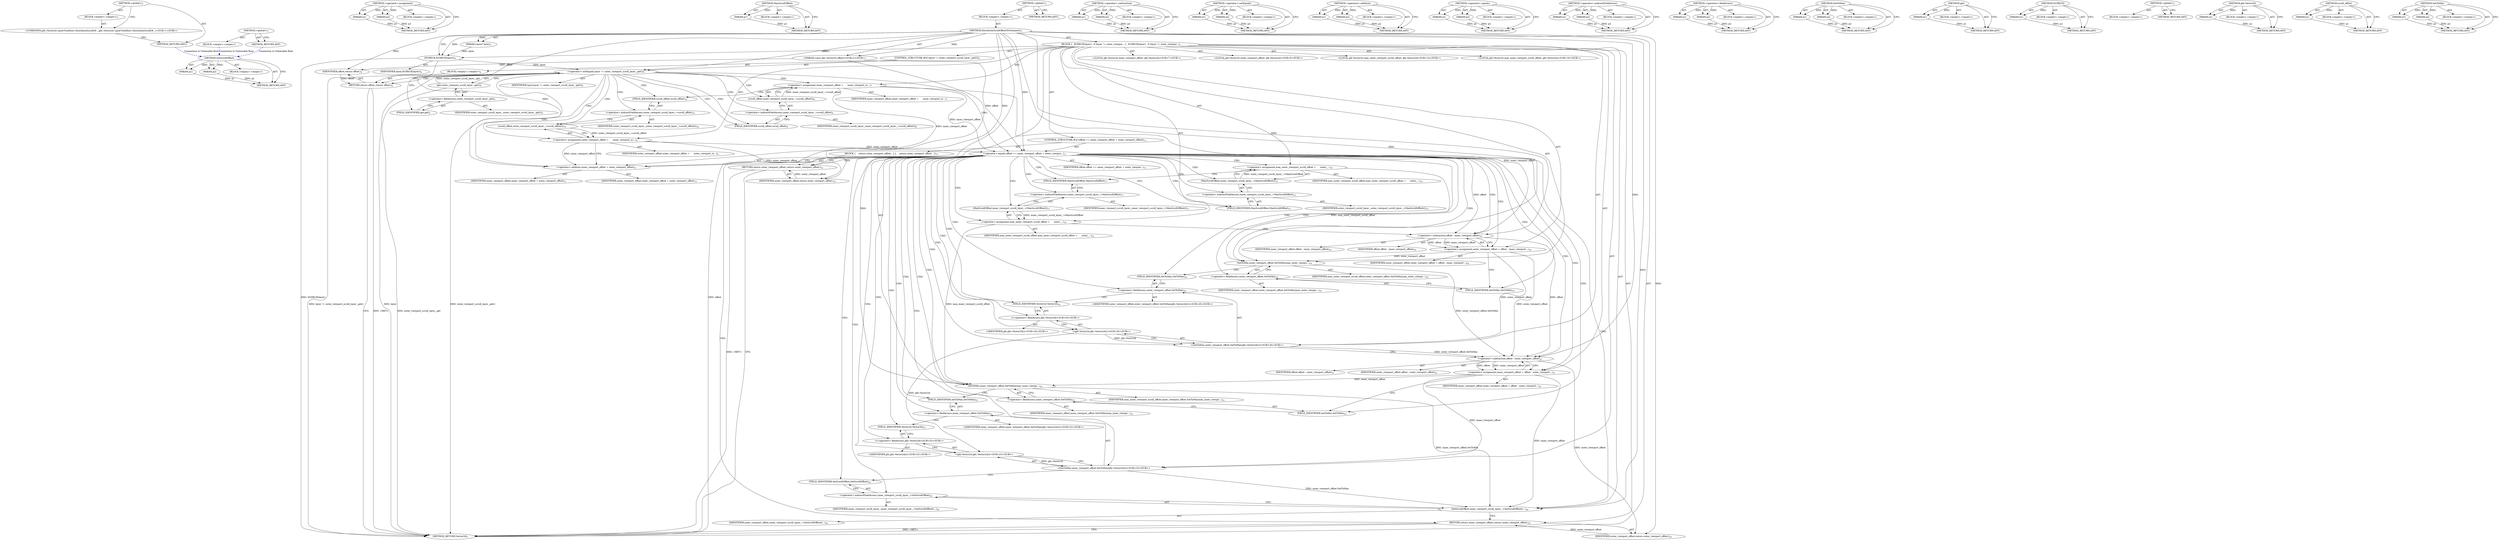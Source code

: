 digraph "&lt;global&gt;" {
vulnerable_190 [label=<(METHOD,SetScrollOffset)>];
vulnerable_191 [label=<(PARAM,p1)>];
vulnerable_192 [label=<(PARAM,p2)>];
vulnerable_193 [label=<(BLOCK,&lt;empty&gt;,&lt;empty&gt;)>];
vulnerable_194 [label=<(METHOD_RETURN,ANY)>];
vulnerable_143 [label=<(METHOD,&lt;operator&gt;.assignment)>];
vulnerable_144 [label=<(PARAM,p1)>];
vulnerable_145 [label=<(PARAM,p2)>];
vulnerable_146 [label=<(BLOCK,&lt;empty&gt;,&lt;empty&gt;)>];
vulnerable_147 [label=<(METHOD_RETURN,ANY)>];
vulnerable_167 [label=<(METHOD,MaxScrollOffset)>];
vulnerable_168 [label=<(PARAM,p1)>];
vulnerable_169 [label=<(BLOCK,&lt;empty&gt;,&lt;empty&gt;)>];
vulnerable_170 [label=<(METHOD_RETURN,ANY)>];
vulnerable_6 [label=<(METHOD,&lt;global&gt;)<SUB>1</SUB>>];
vulnerable_7 [label=<(BLOCK,&lt;empty&gt;,&lt;empty&gt;)<SUB>1</SUB>>];
vulnerable_8 [label=<(METHOD,DistributeScrollOffsetToViewports)<SUB>1</SUB>>];
vulnerable_9 [label="<(PARAM,const gfx::Vector2d offset)<SUB>2</SUB>>"];
vulnerable_10 [label=<(PARAM,Layer* layer)<SUB>3</SUB>>];
vulnerable_11 [label=<(BLOCK,{
  DCHECK(layer);
  if (layer != outer_viewpor...,{
  DCHECK(layer);
  if (layer != outer_viewpor...)<SUB>3</SUB>>];
vulnerable_12 [label=<(DCHECK,DCHECK(layer))<SUB>4</SUB>>];
vulnerable_13 [label=<(IDENTIFIER,layer,DCHECK(layer))<SUB>4</SUB>>];
vulnerable_14 [label=<(CONTROL_STRUCTURE,IF,if (layer != outer_viewport_scroll_layer_.get()))<SUB>5</SUB>>];
vulnerable_15 [label=<(&lt;operator&gt;.notEquals,layer != outer_viewport_scroll_layer_.get())<SUB>5</SUB>>];
vulnerable_16 [label=<(IDENTIFIER,layer,layer != outer_viewport_scroll_layer_.get())<SUB>5</SUB>>];
vulnerable_17 [label=<(get,outer_viewport_scroll_layer_.get())<SUB>5</SUB>>];
vulnerable_18 [label=<(&lt;operator&gt;.fieldAccess,outer_viewport_scroll_layer_.get)<SUB>5</SUB>>];
vulnerable_19 [label=<(IDENTIFIER,outer_viewport_scroll_layer_,outer_viewport_scroll_layer_.get())<SUB>5</SUB>>];
vulnerable_20 [label=<(FIELD_IDENTIFIER,get,get)<SUB>5</SUB>>];
vulnerable_21 [label=<(BLOCK,&lt;empty&gt;,&lt;empty&gt;)<SUB>6</SUB>>];
vulnerable_22 [label=<(RETURN,return offset;,return offset;)<SUB>6</SUB>>];
vulnerable_23 [label=<(IDENTIFIER,offset,return offset;)<SUB>6</SUB>>];
vulnerable_24 [label="<(LOCAL,gfx.Vector2d inner_viewport_offset: gfx.Vector2d)<SUB>7</SUB>>"];
vulnerable_25 [label=<(&lt;operator&gt;.assignment,inner_viewport_offset =
      inner_viewport_sc...)<SUB>7</SUB>>];
vulnerable_26 [label=<(IDENTIFIER,inner_viewport_offset,inner_viewport_offset =
      inner_viewport_sc...)<SUB>7</SUB>>];
vulnerable_27 [label=<(scroll_offset,inner_viewport_scroll_layer_-&gt;scroll_offset())<SUB>8</SUB>>];
vulnerable_28 [label=<(&lt;operator&gt;.indirectFieldAccess,inner_viewport_scroll_layer_-&gt;scroll_offset)<SUB>8</SUB>>];
vulnerable_29 [label=<(IDENTIFIER,inner_viewport_scroll_layer_,inner_viewport_scroll_layer_-&gt;scroll_offset())<SUB>8</SUB>>];
vulnerable_30 [label=<(FIELD_IDENTIFIER,scroll_offset,scroll_offset)<SUB>8</SUB>>];
vulnerable_31 [label="<(LOCAL,gfx.Vector2d outer_viewport_offset: gfx.Vector2d)<SUB>9</SUB>>"];
vulnerable_32 [label=<(&lt;operator&gt;.assignment,outer_viewport_offset =
      outer_viewport_sc...)<SUB>9</SUB>>];
vulnerable_33 [label=<(IDENTIFIER,outer_viewport_offset,outer_viewport_offset =
      outer_viewport_sc...)<SUB>9</SUB>>];
vulnerable_34 [label=<(scroll_offset,outer_viewport_scroll_layer_-&gt;scroll_offset())<SUB>10</SUB>>];
vulnerable_35 [label=<(&lt;operator&gt;.indirectFieldAccess,outer_viewport_scroll_layer_-&gt;scroll_offset)<SUB>10</SUB>>];
vulnerable_36 [label=<(IDENTIFIER,outer_viewport_scroll_layer_,outer_viewport_scroll_layer_-&gt;scroll_offset())<SUB>10</SUB>>];
vulnerable_37 [label=<(FIELD_IDENTIFIER,scroll_offset,scroll_offset)<SUB>10</SUB>>];
vulnerable_38 [label=<(CONTROL_STRUCTURE,IF,if (offset == inner_viewport_offset + outer_viewport_offset))<SUB>11</SUB>>];
vulnerable_39 [label=<(&lt;operator&gt;.equals,offset == inner_viewport_offset + outer_viewpor...)<SUB>11</SUB>>];
vulnerable_40 [label=<(IDENTIFIER,offset,offset == inner_viewport_offset + outer_viewpor...)<SUB>11</SUB>>];
vulnerable_41 [label=<(&lt;operator&gt;.addition,inner_viewport_offset + outer_viewport_offset)<SUB>11</SUB>>];
vulnerable_42 [label=<(IDENTIFIER,inner_viewport_offset,inner_viewport_offset + outer_viewport_offset)<SUB>11</SUB>>];
vulnerable_43 [label=<(IDENTIFIER,outer_viewport_offset,inner_viewport_offset + outer_viewport_offset)<SUB>11</SUB>>];
vulnerable_44 [label=<(BLOCK,{
    return outer_viewport_offset;
  },{
    return outer_viewport_offset;
  })<SUB>11</SUB>>];
vulnerable_45 [label=<(RETURN,return outer_viewport_offset;,return outer_viewport_offset;)<SUB>12</SUB>>];
vulnerable_46 [label=<(IDENTIFIER,outer_viewport_offset,return outer_viewport_offset;)<SUB>12</SUB>>];
vulnerable_47 [label="<(LOCAL,gfx.Vector2d max_outer_viewport_scroll_offset: gfx.Vector2d)<SUB>14</SUB>>"];
vulnerable_48 [label=<(&lt;operator&gt;.assignment,max_outer_viewport_scroll_offset =
      outer_...)<SUB>14</SUB>>];
vulnerable_49 [label=<(IDENTIFIER,max_outer_viewport_scroll_offset,max_outer_viewport_scroll_offset =
      outer_...)<SUB>14</SUB>>];
vulnerable_50 [label=<(MaxScrollOffset,outer_viewport_scroll_layer_-&gt;MaxScrollOffset())<SUB>15</SUB>>];
vulnerable_51 [label=<(&lt;operator&gt;.indirectFieldAccess,outer_viewport_scroll_layer_-&gt;MaxScrollOffset)<SUB>15</SUB>>];
vulnerable_52 [label=<(IDENTIFIER,outer_viewport_scroll_layer_,outer_viewport_scroll_layer_-&gt;MaxScrollOffset())<SUB>15</SUB>>];
vulnerable_53 [label=<(FIELD_IDENTIFIER,MaxScrollOffset,MaxScrollOffset)<SUB>15</SUB>>];
vulnerable_54 [label="<(LOCAL,gfx.Vector2d max_inner_viewport_scroll_offset: gfx.Vector2d)<SUB>16</SUB>>"];
vulnerable_55 [label=<(&lt;operator&gt;.assignment,max_inner_viewport_scroll_offset =
      inner_...)<SUB>16</SUB>>];
vulnerable_56 [label=<(IDENTIFIER,max_inner_viewport_scroll_offset,max_inner_viewport_scroll_offset =
      inner_...)<SUB>16</SUB>>];
vulnerable_57 [label=<(MaxScrollOffset,inner_viewport_scroll_layer_-&gt;MaxScrollOffset())<SUB>17</SUB>>];
vulnerable_58 [label=<(&lt;operator&gt;.indirectFieldAccess,inner_viewport_scroll_layer_-&gt;MaxScrollOffset)<SUB>17</SUB>>];
vulnerable_59 [label=<(IDENTIFIER,inner_viewport_scroll_layer_,inner_viewport_scroll_layer_-&gt;MaxScrollOffset())<SUB>17</SUB>>];
vulnerable_60 [label=<(FIELD_IDENTIFIER,MaxScrollOffset,MaxScrollOffset)<SUB>17</SUB>>];
vulnerable_61 [label=<(&lt;operator&gt;.assignment,outer_viewport_offset = offset - inner_viewport...)<SUB>18</SUB>>];
vulnerable_62 [label=<(IDENTIFIER,outer_viewport_offset,outer_viewport_offset = offset - inner_viewport...)<SUB>18</SUB>>];
vulnerable_63 [label=<(&lt;operator&gt;.subtraction,offset - inner_viewport_offset)<SUB>18</SUB>>];
vulnerable_64 [label=<(IDENTIFIER,offset,offset - inner_viewport_offset)<SUB>18</SUB>>];
vulnerable_65 [label=<(IDENTIFIER,inner_viewport_offset,offset - inner_viewport_offset)<SUB>18</SUB>>];
vulnerable_66 [label=<(SetToMin,outer_viewport_offset.SetToMin(max_outer_viewpo...)<SUB>19</SUB>>];
vulnerable_67 [label=<(&lt;operator&gt;.fieldAccess,outer_viewport_offset.SetToMin)<SUB>19</SUB>>];
vulnerable_68 [label=<(IDENTIFIER,outer_viewport_offset,outer_viewport_offset.SetToMin(max_outer_viewpo...)<SUB>19</SUB>>];
vulnerable_69 [label=<(FIELD_IDENTIFIER,SetToMin,SetToMin)<SUB>19</SUB>>];
vulnerable_70 [label=<(IDENTIFIER,max_outer_viewport_scroll_offset,outer_viewport_offset.SetToMin(max_outer_viewpo...)<SUB>19</SUB>>];
vulnerable_71 [label="<(SetToMax,outer_viewport_offset.SetToMax(gfx::Vector2d()))<SUB>20</SUB>>"];
vulnerable_72 [label=<(&lt;operator&gt;.fieldAccess,outer_viewport_offset.SetToMax)<SUB>20</SUB>>];
vulnerable_73 [label="<(IDENTIFIER,outer_viewport_offset,outer_viewport_offset.SetToMax(gfx::Vector2d()))<SUB>20</SUB>>"];
vulnerable_74 [label=<(FIELD_IDENTIFIER,SetToMax,SetToMax)<SUB>20</SUB>>];
vulnerable_75 [label="<(gfx.Vector2d,gfx::Vector2d())<SUB>20</SUB>>"];
vulnerable_76 [label="<(&lt;operator&gt;.fieldAccess,gfx::Vector2d)<SUB>20</SUB>>"];
vulnerable_77 [label="<(IDENTIFIER,gfx,gfx::Vector2d())<SUB>20</SUB>>"];
vulnerable_78 [label=<(FIELD_IDENTIFIER,Vector2d,Vector2d)<SUB>20</SUB>>];
vulnerable_79 [label=<(&lt;operator&gt;.assignment,inner_viewport_offset = offset - outer_viewport...)<SUB>21</SUB>>];
vulnerable_80 [label=<(IDENTIFIER,inner_viewport_offset,inner_viewport_offset = offset - outer_viewport...)<SUB>21</SUB>>];
vulnerable_81 [label=<(&lt;operator&gt;.subtraction,offset - outer_viewport_offset)<SUB>21</SUB>>];
vulnerable_82 [label=<(IDENTIFIER,offset,offset - outer_viewport_offset)<SUB>21</SUB>>];
vulnerable_83 [label=<(IDENTIFIER,outer_viewport_offset,offset - outer_viewport_offset)<SUB>21</SUB>>];
vulnerable_84 [label=<(SetToMin,inner_viewport_offset.SetToMin(max_inner_viewpo...)<SUB>22</SUB>>];
vulnerable_85 [label=<(&lt;operator&gt;.fieldAccess,inner_viewport_offset.SetToMin)<SUB>22</SUB>>];
vulnerable_86 [label=<(IDENTIFIER,inner_viewport_offset,inner_viewport_offset.SetToMin(max_inner_viewpo...)<SUB>22</SUB>>];
vulnerable_87 [label=<(FIELD_IDENTIFIER,SetToMin,SetToMin)<SUB>22</SUB>>];
vulnerable_88 [label=<(IDENTIFIER,max_inner_viewport_scroll_offset,inner_viewport_offset.SetToMin(max_inner_viewpo...)<SUB>22</SUB>>];
vulnerable_89 [label="<(SetToMax,inner_viewport_offset.SetToMax(gfx::Vector2d()))<SUB>23</SUB>>"];
vulnerable_90 [label=<(&lt;operator&gt;.fieldAccess,inner_viewport_offset.SetToMax)<SUB>23</SUB>>];
vulnerable_91 [label="<(IDENTIFIER,inner_viewport_offset,inner_viewport_offset.SetToMax(gfx::Vector2d()))<SUB>23</SUB>>"];
vulnerable_92 [label=<(FIELD_IDENTIFIER,SetToMax,SetToMax)<SUB>23</SUB>>];
vulnerable_93 [label="<(gfx.Vector2d,gfx::Vector2d())<SUB>23</SUB>>"];
vulnerable_94 [label="<(&lt;operator&gt;.fieldAccess,gfx::Vector2d)<SUB>23</SUB>>"];
vulnerable_95 [label="<(IDENTIFIER,gfx,gfx::Vector2d())<SUB>23</SUB>>"];
vulnerable_96 [label=<(FIELD_IDENTIFIER,Vector2d,Vector2d)<SUB>23</SUB>>];
vulnerable_97 [label=<(SetScrollOffset,inner_viewport_scroll_layer_-&gt;SetScrollOffset(i...)<SUB>24</SUB>>];
vulnerable_98 [label=<(&lt;operator&gt;.indirectFieldAccess,inner_viewport_scroll_layer_-&gt;SetScrollOffset)<SUB>24</SUB>>];
vulnerable_99 [label=<(IDENTIFIER,inner_viewport_scroll_layer_,inner_viewport_scroll_layer_-&gt;SetScrollOffset(i...)<SUB>24</SUB>>];
vulnerable_100 [label=<(FIELD_IDENTIFIER,SetScrollOffset,SetScrollOffset)<SUB>24</SUB>>];
vulnerable_101 [label=<(IDENTIFIER,inner_viewport_offset,inner_viewport_scroll_layer_-&gt;SetScrollOffset(i...)<SUB>24</SUB>>];
vulnerable_102 [label=<(RETURN,return outer_viewport_offset;,return outer_viewport_offset;)<SUB>25</SUB>>];
vulnerable_103 [label=<(IDENTIFIER,outer_viewport_offset,return outer_viewport_offset;)<SUB>25</SUB>>];
vulnerable_104 [label=<(METHOD_RETURN,Vector2d)<SUB>1</SUB>>];
vulnerable_106 [label=<(METHOD_RETURN,ANY)<SUB>1</SUB>>];
vulnerable_171 [label=<(METHOD,&lt;operator&gt;.subtraction)>];
vulnerable_172 [label=<(PARAM,p1)>];
vulnerable_173 [label=<(PARAM,p2)>];
vulnerable_174 [label=<(BLOCK,&lt;empty&gt;,&lt;empty&gt;)>];
vulnerable_175 [label=<(METHOD_RETURN,ANY)>];
vulnerable_129 [label=<(METHOD,&lt;operator&gt;.notEquals)>];
vulnerable_130 [label=<(PARAM,p1)>];
vulnerable_131 [label=<(PARAM,p2)>];
vulnerable_132 [label=<(BLOCK,&lt;empty&gt;,&lt;empty&gt;)>];
vulnerable_133 [label=<(METHOD_RETURN,ANY)>];
vulnerable_162 [label=<(METHOD,&lt;operator&gt;.addition)>];
vulnerable_163 [label=<(PARAM,p1)>];
vulnerable_164 [label=<(PARAM,p2)>];
vulnerable_165 [label=<(BLOCK,&lt;empty&gt;,&lt;empty&gt;)>];
vulnerable_166 [label=<(METHOD_RETURN,ANY)>];
vulnerable_157 [label=<(METHOD,&lt;operator&gt;.equals)>];
vulnerable_158 [label=<(PARAM,p1)>];
vulnerable_159 [label=<(PARAM,p2)>];
vulnerable_160 [label=<(BLOCK,&lt;empty&gt;,&lt;empty&gt;)>];
vulnerable_161 [label=<(METHOD_RETURN,ANY)>];
vulnerable_152 [label=<(METHOD,&lt;operator&gt;.indirectFieldAccess)>];
vulnerable_153 [label=<(PARAM,p1)>];
vulnerable_154 [label=<(PARAM,p2)>];
vulnerable_155 [label=<(BLOCK,&lt;empty&gt;,&lt;empty&gt;)>];
vulnerable_156 [label=<(METHOD_RETURN,ANY)>];
vulnerable_138 [label=<(METHOD,&lt;operator&gt;.fieldAccess)>];
vulnerable_139 [label=<(PARAM,p1)>];
vulnerable_140 [label=<(PARAM,p2)>];
vulnerable_141 [label=<(BLOCK,&lt;empty&gt;,&lt;empty&gt;)>];
vulnerable_142 [label=<(METHOD_RETURN,ANY)>];
vulnerable_181 [label=<(METHOD,SetToMax)>];
vulnerable_182 [label=<(PARAM,p1)>];
vulnerable_183 [label=<(PARAM,p2)>];
vulnerable_184 [label=<(BLOCK,&lt;empty&gt;,&lt;empty&gt;)>];
vulnerable_185 [label=<(METHOD_RETURN,ANY)>];
vulnerable_134 [label=<(METHOD,get)>];
vulnerable_135 [label=<(PARAM,p1)>];
vulnerable_136 [label=<(BLOCK,&lt;empty&gt;,&lt;empty&gt;)>];
vulnerable_137 [label=<(METHOD_RETURN,ANY)>];
vulnerable_125 [label=<(METHOD,DCHECK)>];
vulnerable_126 [label=<(PARAM,p1)>];
vulnerable_127 [label=<(BLOCK,&lt;empty&gt;,&lt;empty&gt;)>];
vulnerable_128 [label=<(METHOD_RETURN,ANY)>];
vulnerable_119 [label=<(METHOD,&lt;global&gt;)<SUB>1</SUB>>];
vulnerable_120 [label=<(BLOCK,&lt;empty&gt;,&lt;empty&gt;)>];
vulnerable_121 [label=<(METHOD_RETURN,ANY)>];
vulnerable_186 [label=<(METHOD,gfx.Vector2d)>];
vulnerable_187 [label=<(PARAM,p1)>];
vulnerable_188 [label=<(BLOCK,&lt;empty&gt;,&lt;empty&gt;)>];
vulnerable_189 [label=<(METHOD_RETURN,ANY)>];
vulnerable_148 [label=<(METHOD,scroll_offset)>];
vulnerable_149 [label=<(PARAM,p1)>];
vulnerable_150 [label=<(BLOCK,&lt;empty&gt;,&lt;empty&gt;)>];
vulnerable_151 [label=<(METHOD_RETURN,ANY)>];
vulnerable_176 [label=<(METHOD,SetToMin)>];
vulnerable_177 [label=<(PARAM,p1)>];
vulnerable_178 [label=<(PARAM,p2)>];
vulnerable_179 [label=<(BLOCK,&lt;empty&gt;,&lt;empty&gt;)>];
vulnerable_180 [label=<(METHOD_RETURN,ANY)>];
fixed_6 [label=<(METHOD,&lt;global&gt;)<SUB>1</SUB>>];
fixed_7 [label=<(BLOCK,&lt;empty&gt;,&lt;empty&gt;)<SUB>1</SUB>>];
fixed_8 [label="<(UNKNOWN,gfx::Vector2d LayerTreeHost::DistributeScrollOf...,gfx::Vector2d LayerTreeHost::DistributeScrollOf...)<SUB>1</SUB>>"];
fixed_9 [label=<(METHOD_RETURN,ANY)<SUB>1</SUB>>];
fixed_14 [label=<(METHOD,&lt;global&gt;)<SUB>1</SUB>>];
fixed_15 [label=<(BLOCK,&lt;empty&gt;,&lt;empty&gt;)>];
fixed_16 [label=<(METHOD_RETURN,ANY)>];
vulnerable_190 -> vulnerable_191  [key=0, label="AST: "];
vulnerable_190 -> vulnerable_191  [key=1, label="DDG: "];
vulnerable_190 -> vulnerable_193  [key=0, label="AST: "];
vulnerable_190 -> vulnerable_192  [key=0, label="AST: "];
vulnerable_190 -> vulnerable_192  [key=1, label="DDG: "];
vulnerable_190 -> vulnerable_194  [key=0, label="AST: "];
vulnerable_190 -> vulnerable_194  [key=1, label="CFG: "];
vulnerable_191 -> vulnerable_194  [key=0, label="DDG: p1"];
vulnerable_192 -> vulnerable_194  [key=0, label="DDG: p2"];
vulnerable_143 -> vulnerable_144  [key=0, label="AST: "];
vulnerable_143 -> vulnerable_144  [key=1, label="DDG: "];
vulnerable_143 -> vulnerable_146  [key=0, label="AST: "];
vulnerable_143 -> vulnerable_145  [key=0, label="AST: "];
vulnerable_143 -> vulnerable_145  [key=1, label="DDG: "];
vulnerable_143 -> vulnerable_147  [key=0, label="AST: "];
vulnerable_143 -> vulnerable_147  [key=1, label="CFG: "];
vulnerable_144 -> vulnerable_147  [key=0, label="DDG: p1"];
vulnerable_145 -> vulnerable_147  [key=0, label="DDG: p2"];
vulnerable_167 -> vulnerable_168  [key=0, label="AST: "];
vulnerable_167 -> vulnerable_168  [key=1, label="DDG: "];
vulnerable_167 -> vulnerable_169  [key=0, label="AST: "];
vulnerable_167 -> vulnerable_170  [key=0, label="AST: "];
vulnerable_167 -> vulnerable_170  [key=1, label="CFG: "];
vulnerable_168 -> vulnerable_170  [key=0, label="DDG: p1"];
vulnerable_6 -> vulnerable_7  [key=0, label="AST: "];
vulnerable_6 -> vulnerable_106  [key=0, label="AST: "];
vulnerable_6 -> vulnerable_106  [key=1, label="CFG: "];
vulnerable_7 -> vulnerable_8  [key=0, label="AST: "];
vulnerable_8 -> vulnerable_9  [key=0, label="AST: "];
vulnerable_8 -> vulnerable_9  [key=1, label="DDG: "];
vulnerable_8 -> vulnerable_10  [key=0, label="AST: "];
vulnerable_8 -> vulnerable_10  [key=1, label="DDG: "];
vulnerable_8 -> vulnerable_11  [key=0, label="AST: "];
vulnerable_8 -> vulnerable_104  [key=0, label="AST: "];
vulnerable_8 -> vulnerable_12  [key=0, label="CFG: "];
vulnerable_8 -> vulnerable_12  [key=1, label="DDG: "];
vulnerable_8 -> vulnerable_66  [key=0, label="DDG: "];
vulnerable_8 -> vulnerable_84  [key=0, label="DDG: "];
vulnerable_8 -> vulnerable_97  [key=0, label="DDG: "];
vulnerable_8 -> vulnerable_103  [key=0, label="DDG: "];
vulnerable_8 -> vulnerable_15  [key=0, label="DDG: "];
vulnerable_8 -> vulnerable_39  [key=0, label="DDG: "];
vulnerable_8 -> vulnerable_63  [key=0, label="DDG: "];
vulnerable_8 -> vulnerable_81  [key=0, label="DDG: "];
vulnerable_8 -> vulnerable_23  [key=0, label="DDG: "];
vulnerable_8 -> vulnerable_41  [key=0, label="DDG: "];
vulnerable_8 -> vulnerable_46  [key=0, label="DDG: "];
vulnerable_9 -> vulnerable_104  [key=0, label="DDG: offset"];
vulnerable_9 -> vulnerable_39  [key=0, label="DDG: offset"];
vulnerable_9 -> vulnerable_23  [key=0, label="DDG: offset"];
vulnerable_10 -> vulnerable_12  [key=0, label="DDG: layer"];
vulnerable_11 -> vulnerable_12  [key=0, label="AST: "];
vulnerable_11 -> vulnerable_14  [key=0, label="AST: "];
vulnerable_11 -> vulnerable_24  [key=0, label="AST: "];
vulnerable_11 -> vulnerable_25  [key=0, label="AST: "];
vulnerable_11 -> vulnerable_31  [key=0, label="AST: "];
vulnerable_11 -> vulnerable_32  [key=0, label="AST: "];
vulnerable_11 -> vulnerable_38  [key=0, label="AST: "];
vulnerable_11 -> vulnerable_47  [key=0, label="AST: "];
vulnerable_11 -> vulnerable_48  [key=0, label="AST: "];
vulnerable_11 -> vulnerable_54  [key=0, label="AST: "];
vulnerable_11 -> vulnerable_55  [key=0, label="AST: "];
vulnerable_11 -> vulnerable_61  [key=0, label="AST: "];
vulnerable_11 -> vulnerable_66  [key=0, label="AST: "];
vulnerable_11 -> vulnerable_71  [key=0, label="AST: "];
vulnerable_11 -> vulnerable_79  [key=0, label="AST: "];
vulnerable_11 -> vulnerable_84  [key=0, label="AST: "];
vulnerable_11 -> vulnerable_89  [key=0, label="AST: "];
vulnerable_11 -> vulnerable_97  [key=0, label="AST: "];
vulnerable_11 -> vulnerable_102  [key=0, label="AST: "];
vulnerable_12 -> vulnerable_13  [key=0, label="AST: "];
vulnerable_12 -> vulnerable_20  [key=0, label="CFG: "];
vulnerable_12 -> vulnerable_104  [key=0, label="DDG: DCHECK(layer)"];
vulnerable_12 -> vulnerable_15  [key=0, label="DDG: layer"];
vulnerable_14 -> vulnerable_15  [key=0, label="AST: "];
vulnerable_14 -> vulnerable_21  [key=0, label="AST: "];
vulnerable_15 -> vulnerable_16  [key=0, label="AST: "];
vulnerable_15 -> vulnerable_17  [key=0, label="AST: "];
vulnerable_15 -> vulnerable_22  [key=0, label="CFG: "];
vulnerable_15 -> vulnerable_22  [key=1, label="CDG: "];
vulnerable_15 -> vulnerable_30  [key=0, label="CFG: "];
vulnerable_15 -> vulnerable_30  [key=1, label="CDG: "];
vulnerable_15 -> vulnerable_104  [key=0, label="DDG: layer"];
vulnerable_15 -> vulnerable_104  [key=1, label="DDG: outer_viewport_scroll_layer_.get()"];
vulnerable_15 -> vulnerable_104  [key=2, label="DDG: layer != outer_viewport_scroll_layer_.get()"];
vulnerable_15 -> vulnerable_34  [key=0, label="CDG: "];
vulnerable_15 -> vulnerable_32  [key=0, label="CDG: "];
vulnerable_15 -> vulnerable_28  [key=0, label="CDG: "];
vulnerable_15 -> vulnerable_37  [key=0, label="CDG: "];
vulnerable_15 -> vulnerable_25  [key=0, label="CDG: "];
vulnerable_15 -> vulnerable_27  [key=0, label="CDG: "];
vulnerable_15 -> vulnerable_35  [key=0, label="CDG: "];
vulnerable_15 -> vulnerable_41  [key=0, label="CDG: "];
vulnerable_15 -> vulnerable_39  [key=0, label="CDG: "];
vulnerable_17 -> vulnerable_18  [key=0, label="AST: "];
vulnerable_17 -> vulnerable_15  [key=0, label="CFG: "];
vulnerable_17 -> vulnerable_15  [key=1, label="DDG: outer_viewport_scroll_layer_.get"];
vulnerable_17 -> vulnerable_104  [key=0, label="DDG: outer_viewport_scroll_layer_.get"];
vulnerable_18 -> vulnerable_19  [key=0, label="AST: "];
vulnerable_18 -> vulnerable_20  [key=0, label="AST: "];
vulnerable_18 -> vulnerable_17  [key=0, label="CFG: "];
vulnerable_20 -> vulnerable_18  [key=0, label="CFG: "];
vulnerable_21 -> vulnerable_22  [key=0, label="AST: "];
vulnerable_22 -> vulnerable_23  [key=0, label="AST: "];
vulnerable_22 -> vulnerable_104  [key=0, label="CFG: "];
vulnerable_22 -> vulnerable_104  [key=1, label="DDG: &lt;RET&gt;"];
vulnerable_23 -> vulnerable_22  [key=0, label="DDG: offset"];
vulnerable_25 -> vulnerable_26  [key=0, label="AST: "];
vulnerable_25 -> vulnerable_27  [key=0, label="AST: "];
vulnerable_25 -> vulnerable_37  [key=0, label="CFG: "];
vulnerable_25 -> vulnerable_39  [key=0, label="DDG: inner_viewport_offset"];
vulnerable_25 -> vulnerable_63  [key=0, label="DDG: inner_viewport_offset"];
vulnerable_25 -> vulnerable_41  [key=0, label="DDG: inner_viewport_offset"];
vulnerable_27 -> vulnerable_28  [key=0, label="AST: "];
vulnerable_27 -> vulnerable_25  [key=0, label="CFG: "];
vulnerable_27 -> vulnerable_25  [key=1, label="DDG: inner_viewport_scroll_layer_-&gt;scroll_offset"];
vulnerable_28 -> vulnerable_29  [key=0, label="AST: "];
vulnerable_28 -> vulnerable_30  [key=0, label="AST: "];
vulnerable_28 -> vulnerable_27  [key=0, label="CFG: "];
vulnerable_30 -> vulnerable_28  [key=0, label="CFG: "];
vulnerable_32 -> vulnerable_33  [key=0, label="AST: "];
vulnerable_32 -> vulnerable_34  [key=0, label="AST: "];
vulnerable_32 -> vulnerable_41  [key=0, label="CFG: "];
vulnerable_32 -> vulnerable_41  [key=1, label="DDG: outer_viewport_offset"];
vulnerable_32 -> vulnerable_39  [key=0, label="DDG: outer_viewport_offset"];
vulnerable_32 -> vulnerable_46  [key=0, label="DDG: outer_viewport_offset"];
vulnerable_34 -> vulnerable_35  [key=0, label="AST: "];
vulnerable_34 -> vulnerable_32  [key=0, label="CFG: "];
vulnerable_34 -> vulnerable_32  [key=1, label="DDG: outer_viewport_scroll_layer_-&gt;scroll_offset"];
vulnerable_35 -> vulnerable_36  [key=0, label="AST: "];
vulnerable_35 -> vulnerable_37  [key=0, label="AST: "];
vulnerable_35 -> vulnerable_34  [key=0, label="CFG: "];
vulnerable_37 -> vulnerable_35  [key=0, label="CFG: "];
vulnerable_38 -> vulnerable_39  [key=0, label="AST: "];
vulnerable_38 -> vulnerable_44  [key=0, label="AST: "];
vulnerable_39 -> vulnerable_40  [key=0, label="AST: "];
vulnerable_39 -> vulnerable_41  [key=0, label="AST: "];
vulnerable_39 -> vulnerable_45  [key=0, label="CFG: "];
vulnerable_39 -> vulnerable_45  [key=1, label="CDG: "];
vulnerable_39 -> vulnerable_53  [key=0, label="CFG: "];
vulnerable_39 -> vulnerable_53  [key=1, label="CDG: "];
vulnerable_39 -> vulnerable_63  [key=0, label="DDG: offset"];
vulnerable_39 -> vulnerable_63  [key=1, label="CDG: "];
vulnerable_39 -> vulnerable_94  [key=0, label="CDG: "];
vulnerable_39 -> vulnerable_48  [key=0, label="CDG: "];
vulnerable_39 -> vulnerable_60  [key=0, label="CDG: "];
vulnerable_39 -> vulnerable_96  [key=0, label="CDG: "];
vulnerable_39 -> vulnerable_51  [key=0, label="CDG: "];
vulnerable_39 -> vulnerable_57  [key=0, label="CDG: "];
vulnerable_39 -> vulnerable_89  [key=0, label="CDG: "];
vulnerable_39 -> vulnerable_66  [key=0, label="CDG: "];
vulnerable_39 -> vulnerable_98  [key=0, label="CDG: "];
vulnerable_39 -> vulnerable_75  [key=0, label="CDG: "];
vulnerable_39 -> vulnerable_81  [key=0, label="CDG: "];
vulnerable_39 -> vulnerable_84  [key=0, label="CDG: "];
vulnerable_39 -> vulnerable_102  [key=0, label="CDG: "];
vulnerable_39 -> vulnerable_85  [key=0, label="CDG: "];
vulnerable_39 -> vulnerable_72  [key=0, label="CDG: "];
vulnerable_39 -> vulnerable_69  [key=0, label="CDG: "];
vulnerable_39 -> vulnerable_67  [key=0, label="CDG: "];
vulnerable_39 -> vulnerable_74  [key=0, label="CDG: "];
vulnerable_39 -> vulnerable_92  [key=0, label="CDG: "];
vulnerable_39 -> vulnerable_76  [key=0, label="CDG: "];
vulnerable_39 -> vulnerable_50  [key=0, label="CDG: "];
vulnerable_39 -> vulnerable_87  [key=0, label="CDG: "];
vulnerable_39 -> vulnerable_97  [key=0, label="CDG: "];
vulnerable_39 -> vulnerable_93  [key=0, label="CDG: "];
vulnerable_39 -> vulnerable_90  [key=0, label="CDG: "];
vulnerable_39 -> vulnerable_79  [key=0, label="CDG: "];
vulnerable_39 -> vulnerable_58  [key=0, label="CDG: "];
vulnerable_39 -> vulnerable_61  [key=0, label="CDG: "];
vulnerable_39 -> vulnerable_71  [key=0, label="CDG: "];
vulnerable_39 -> vulnerable_100  [key=0, label="CDG: "];
vulnerable_39 -> vulnerable_55  [key=0, label="CDG: "];
vulnerable_39 -> vulnerable_78  [key=0, label="CDG: "];
vulnerable_41 -> vulnerable_42  [key=0, label="AST: "];
vulnerable_41 -> vulnerable_43  [key=0, label="AST: "];
vulnerable_41 -> vulnerable_39  [key=0, label="CFG: "];
vulnerable_44 -> vulnerable_45  [key=0, label="AST: "];
vulnerable_45 -> vulnerable_46  [key=0, label="AST: "];
vulnerable_45 -> vulnerable_104  [key=0, label="CFG: "];
vulnerable_45 -> vulnerable_104  [key=1, label="DDG: &lt;RET&gt;"];
vulnerable_46 -> vulnerable_45  [key=0, label="DDG: outer_viewport_offset"];
vulnerable_48 -> vulnerable_49  [key=0, label="AST: "];
vulnerable_48 -> vulnerable_50  [key=0, label="AST: "];
vulnerable_48 -> vulnerable_60  [key=0, label="CFG: "];
vulnerable_48 -> vulnerable_66  [key=0, label="DDG: max_outer_viewport_scroll_offset"];
vulnerable_50 -> vulnerable_51  [key=0, label="AST: "];
vulnerable_50 -> vulnerable_48  [key=0, label="CFG: "];
vulnerable_50 -> vulnerable_48  [key=1, label="DDG: outer_viewport_scroll_layer_-&gt;MaxScrollOffset"];
vulnerable_51 -> vulnerable_52  [key=0, label="AST: "];
vulnerable_51 -> vulnerable_53  [key=0, label="AST: "];
vulnerable_51 -> vulnerable_50  [key=0, label="CFG: "];
vulnerable_53 -> vulnerable_51  [key=0, label="CFG: "];
vulnerable_55 -> vulnerable_56  [key=0, label="AST: "];
vulnerable_55 -> vulnerable_57  [key=0, label="AST: "];
vulnerable_55 -> vulnerable_63  [key=0, label="CFG: "];
vulnerable_55 -> vulnerable_84  [key=0, label="DDG: max_inner_viewport_scroll_offset"];
vulnerable_57 -> vulnerable_58  [key=0, label="AST: "];
vulnerable_57 -> vulnerable_55  [key=0, label="CFG: "];
vulnerable_57 -> vulnerable_55  [key=1, label="DDG: inner_viewport_scroll_layer_-&gt;MaxScrollOffset"];
vulnerable_58 -> vulnerable_59  [key=0, label="AST: "];
vulnerable_58 -> vulnerable_60  [key=0, label="AST: "];
vulnerable_58 -> vulnerable_57  [key=0, label="CFG: "];
vulnerable_60 -> vulnerable_58  [key=0, label="CFG: "];
vulnerable_61 -> vulnerable_62  [key=0, label="AST: "];
vulnerable_61 -> vulnerable_63  [key=0, label="AST: "];
vulnerable_61 -> vulnerable_69  [key=0, label="CFG: "];
vulnerable_61 -> vulnerable_66  [key=0, label="DDG: outer_viewport_offset"];
vulnerable_61 -> vulnerable_71  [key=0, label="DDG: outer_viewport_offset"];
vulnerable_61 -> vulnerable_81  [key=0, label="DDG: outer_viewport_offset"];
vulnerable_63 -> vulnerable_64  [key=0, label="AST: "];
vulnerable_63 -> vulnerable_65  [key=0, label="AST: "];
vulnerable_63 -> vulnerable_61  [key=0, label="CFG: "];
vulnerable_63 -> vulnerable_61  [key=1, label="DDG: offset"];
vulnerable_63 -> vulnerable_61  [key=2, label="DDG: inner_viewport_offset"];
vulnerable_63 -> vulnerable_81  [key=0, label="DDG: offset"];
vulnerable_66 -> vulnerable_67  [key=0, label="AST: "];
vulnerable_66 -> vulnerable_70  [key=0, label="AST: "];
vulnerable_66 -> vulnerable_74  [key=0, label="CFG: "];
vulnerable_66 -> vulnerable_81  [key=0, label="DDG: outer_viewport_offset.SetToMin"];
vulnerable_67 -> vulnerable_68  [key=0, label="AST: "];
vulnerable_67 -> vulnerable_69  [key=0, label="AST: "];
vulnerable_67 -> vulnerable_66  [key=0, label="CFG: "];
vulnerable_69 -> vulnerable_67  [key=0, label="CFG: "];
vulnerable_71 -> vulnerable_72  [key=0, label="AST: "];
vulnerable_71 -> vulnerable_75  [key=0, label="AST: "];
vulnerable_71 -> vulnerable_81  [key=0, label="CFG: "];
vulnerable_71 -> vulnerable_81  [key=1, label="DDG: outer_viewport_offset.SetToMax"];
vulnerable_72 -> vulnerable_73  [key=0, label="AST: "];
vulnerable_72 -> vulnerable_74  [key=0, label="AST: "];
vulnerable_72 -> vulnerable_78  [key=0, label="CFG: "];
vulnerable_74 -> vulnerable_72  [key=0, label="CFG: "];
vulnerable_75 -> vulnerable_76  [key=0, label="AST: "];
vulnerable_75 -> vulnerable_71  [key=0, label="CFG: "];
vulnerable_75 -> vulnerable_71  [key=1, label="DDG: gfx::Vector2d"];
vulnerable_75 -> vulnerable_93  [key=0, label="DDG: gfx::Vector2d"];
vulnerable_76 -> vulnerable_77  [key=0, label="AST: "];
vulnerable_76 -> vulnerable_78  [key=0, label="AST: "];
vulnerable_76 -> vulnerable_75  [key=0, label="CFG: "];
vulnerable_78 -> vulnerable_76  [key=0, label="CFG: "];
vulnerable_79 -> vulnerable_80  [key=0, label="AST: "];
vulnerable_79 -> vulnerable_81  [key=0, label="AST: "];
vulnerable_79 -> vulnerable_87  [key=0, label="CFG: "];
vulnerable_79 -> vulnerable_84  [key=0, label="DDG: inner_viewport_offset"];
vulnerable_79 -> vulnerable_89  [key=0, label="DDG: inner_viewport_offset"];
vulnerable_79 -> vulnerable_97  [key=0, label="DDG: inner_viewport_offset"];
vulnerable_81 -> vulnerable_82  [key=0, label="AST: "];
vulnerable_81 -> vulnerable_83  [key=0, label="AST: "];
vulnerable_81 -> vulnerable_79  [key=0, label="CFG: "];
vulnerable_81 -> vulnerable_79  [key=1, label="DDG: offset"];
vulnerable_81 -> vulnerable_79  [key=2, label="DDG: outer_viewport_offset"];
vulnerable_81 -> vulnerable_103  [key=0, label="DDG: outer_viewport_offset"];
vulnerable_84 -> vulnerable_85  [key=0, label="AST: "];
vulnerable_84 -> vulnerable_88  [key=0, label="AST: "];
vulnerable_84 -> vulnerable_92  [key=0, label="CFG: "];
vulnerable_84 -> vulnerable_97  [key=0, label="DDG: inner_viewport_offset.SetToMin"];
vulnerable_85 -> vulnerable_86  [key=0, label="AST: "];
vulnerable_85 -> vulnerable_87  [key=0, label="AST: "];
vulnerable_85 -> vulnerable_84  [key=0, label="CFG: "];
vulnerable_87 -> vulnerable_85  [key=0, label="CFG: "];
vulnerable_89 -> vulnerable_90  [key=0, label="AST: "];
vulnerable_89 -> vulnerable_93  [key=0, label="AST: "];
vulnerable_89 -> vulnerable_100  [key=0, label="CFG: "];
vulnerable_89 -> vulnerable_97  [key=0, label="DDG: inner_viewport_offset.SetToMax"];
vulnerable_90 -> vulnerable_91  [key=0, label="AST: "];
vulnerable_90 -> vulnerable_92  [key=0, label="AST: "];
vulnerable_90 -> vulnerable_96  [key=0, label="CFG: "];
vulnerable_92 -> vulnerable_90  [key=0, label="CFG: "];
vulnerable_93 -> vulnerable_94  [key=0, label="AST: "];
vulnerable_93 -> vulnerable_89  [key=0, label="CFG: "];
vulnerable_93 -> vulnerable_89  [key=1, label="DDG: gfx::Vector2d"];
vulnerable_94 -> vulnerable_95  [key=0, label="AST: "];
vulnerable_94 -> vulnerable_96  [key=0, label="AST: "];
vulnerable_94 -> vulnerable_93  [key=0, label="CFG: "];
vulnerable_96 -> vulnerable_94  [key=0, label="CFG: "];
vulnerable_97 -> vulnerable_98  [key=0, label="AST: "];
vulnerable_97 -> vulnerable_101  [key=0, label="AST: "];
vulnerable_97 -> vulnerable_102  [key=0, label="CFG: "];
vulnerable_98 -> vulnerable_99  [key=0, label="AST: "];
vulnerable_98 -> vulnerable_100  [key=0, label="AST: "];
vulnerable_98 -> vulnerable_97  [key=0, label="CFG: "];
vulnerable_100 -> vulnerable_98  [key=0, label="CFG: "];
vulnerable_102 -> vulnerable_103  [key=0, label="AST: "];
vulnerable_102 -> vulnerable_104  [key=0, label="CFG: "];
vulnerable_102 -> vulnerable_104  [key=1, label="DDG: &lt;RET&gt;"];
vulnerable_103 -> vulnerable_102  [key=0, label="DDG: outer_viewport_offset"];
vulnerable_171 -> vulnerable_172  [key=0, label="AST: "];
vulnerable_171 -> vulnerable_172  [key=1, label="DDG: "];
vulnerable_171 -> vulnerable_174  [key=0, label="AST: "];
vulnerable_171 -> vulnerable_173  [key=0, label="AST: "];
vulnerable_171 -> vulnerable_173  [key=1, label="DDG: "];
vulnerable_171 -> vulnerable_175  [key=0, label="AST: "];
vulnerable_171 -> vulnerable_175  [key=1, label="CFG: "];
vulnerable_172 -> vulnerable_175  [key=0, label="DDG: p1"];
vulnerable_173 -> vulnerable_175  [key=0, label="DDG: p2"];
vulnerable_129 -> vulnerable_130  [key=0, label="AST: "];
vulnerable_129 -> vulnerable_130  [key=1, label="DDG: "];
vulnerable_129 -> vulnerable_132  [key=0, label="AST: "];
vulnerable_129 -> vulnerable_131  [key=0, label="AST: "];
vulnerable_129 -> vulnerable_131  [key=1, label="DDG: "];
vulnerable_129 -> vulnerable_133  [key=0, label="AST: "];
vulnerable_129 -> vulnerable_133  [key=1, label="CFG: "];
vulnerable_130 -> vulnerable_133  [key=0, label="DDG: p1"];
vulnerable_131 -> vulnerable_133  [key=0, label="DDG: p2"];
vulnerable_162 -> vulnerable_163  [key=0, label="AST: "];
vulnerable_162 -> vulnerable_163  [key=1, label="DDG: "];
vulnerable_162 -> vulnerable_165  [key=0, label="AST: "];
vulnerable_162 -> vulnerable_164  [key=0, label="AST: "];
vulnerable_162 -> vulnerable_164  [key=1, label="DDG: "];
vulnerable_162 -> vulnerable_166  [key=0, label="AST: "];
vulnerable_162 -> vulnerable_166  [key=1, label="CFG: "];
vulnerable_163 -> vulnerable_166  [key=0, label="DDG: p1"];
vulnerable_164 -> vulnerable_166  [key=0, label="DDG: p2"];
vulnerable_157 -> vulnerable_158  [key=0, label="AST: "];
vulnerable_157 -> vulnerable_158  [key=1, label="DDG: "];
vulnerable_157 -> vulnerable_160  [key=0, label="AST: "];
vulnerable_157 -> vulnerable_159  [key=0, label="AST: "];
vulnerable_157 -> vulnerable_159  [key=1, label="DDG: "];
vulnerable_157 -> vulnerable_161  [key=0, label="AST: "];
vulnerable_157 -> vulnerable_161  [key=1, label="CFG: "];
vulnerable_158 -> vulnerable_161  [key=0, label="DDG: p1"];
vulnerable_159 -> vulnerable_161  [key=0, label="DDG: p2"];
vulnerable_152 -> vulnerable_153  [key=0, label="AST: "];
vulnerable_152 -> vulnerable_153  [key=1, label="DDG: "];
vulnerable_152 -> vulnerable_155  [key=0, label="AST: "];
vulnerable_152 -> vulnerable_154  [key=0, label="AST: "];
vulnerable_152 -> vulnerable_154  [key=1, label="DDG: "];
vulnerable_152 -> vulnerable_156  [key=0, label="AST: "];
vulnerable_152 -> vulnerable_156  [key=1, label="CFG: "];
vulnerable_153 -> vulnerable_156  [key=0, label="DDG: p1"];
vulnerable_154 -> vulnerable_156  [key=0, label="DDG: p2"];
vulnerable_138 -> vulnerable_139  [key=0, label="AST: "];
vulnerable_138 -> vulnerable_139  [key=1, label="DDG: "];
vulnerable_138 -> vulnerable_141  [key=0, label="AST: "];
vulnerable_138 -> vulnerable_140  [key=0, label="AST: "];
vulnerable_138 -> vulnerable_140  [key=1, label="DDG: "];
vulnerable_138 -> vulnerable_142  [key=0, label="AST: "];
vulnerable_138 -> vulnerable_142  [key=1, label="CFG: "];
vulnerable_139 -> vulnerable_142  [key=0, label="DDG: p1"];
vulnerable_140 -> vulnerable_142  [key=0, label="DDG: p2"];
vulnerable_181 -> vulnerable_182  [key=0, label="AST: "];
vulnerable_181 -> vulnerable_182  [key=1, label="DDG: "];
vulnerable_181 -> vulnerable_184  [key=0, label="AST: "];
vulnerable_181 -> vulnerable_183  [key=0, label="AST: "];
vulnerable_181 -> vulnerable_183  [key=1, label="DDG: "];
vulnerable_181 -> vulnerable_185  [key=0, label="AST: "];
vulnerable_181 -> vulnerable_185  [key=1, label="CFG: "];
vulnerable_182 -> vulnerable_185  [key=0, label="DDG: p1"];
vulnerable_183 -> vulnerable_185  [key=0, label="DDG: p2"];
vulnerable_134 -> vulnerable_135  [key=0, label="AST: "];
vulnerable_134 -> vulnerable_135  [key=1, label="DDG: "];
vulnerable_134 -> vulnerable_136  [key=0, label="AST: "];
vulnerable_134 -> vulnerable_137  [key=0, label="AST: "];
vulnerable_134 -> vulnerable_137  [key=1, label="CFG: "];
vulnerable_135 -> vulnerable_137  [key=0, label="DDG: p1"];
vulnerable_125 -> vulnerable_126  [key=0, label="AST: "];
vulnerable_125 -> vulnerable_126  [key=1, label="DDG: "];
vulnerable_125 -> vulnerable_127  [key=0, label="AST: "];
vulnerable_125 -> vulnerable_128  [key=0, label="AST: "];
vulnerable_125 -> vulnerable_128  [key=1, label="CFG: "];
vulnerable_126 -> vulnerable_128  [key=0, label="DDG: p1"];
vulnerable_119 -> vulnerable_120  [key=0, label="AST: "];
vulnerable_119 -> vulnerable_121  [key=0, label="AST: "];
vulnerable_119 -> vulnerable_121  [key=1, label="CFG: "];
vulnerable_186 -> vulnerable_187  [key=0, label="AST: "];
vulnerable_186 -> vulnerable_187  [key=1, label="DDG: "];
vulnerable_186 -> vulnerable_188  [key=0, label="AST: "];
vulnerable_186 -> vulnerable_189  [key=0, label="AST: "];
vulnerable_186 -> vulnerable_189  [key=1, label="CFG: "];
vulnerable_187 -> vulnerable_189  [key=0, label="DDG: p1"];
vulnerable_148 -> vulnerable_149  [key=0, label="AST: "];
vulnerable_148 -> vulnerable_149  [key=1, label="DDG: "];
vulnerable_148 -> vulnerable_150  [key=0, label="AST: "];
vulnerable_148 -> vulnerable_151  [key=0, label="AST: "];
vulnerable_148 -> vulnerable_151  [key=1, label="CFG: "];
vulnerable_149 -> vulnerable_151  [key=0, label="DDG: p1"];
vulnerable_176 -> vulnerable_177  [key=0, label="AST: "];
vulnerable_176 -> vulnerable_177  [key=1, label="DDG: "];
vulnerable_176 -> vulnerable_179  [key=0, label="AST: "];
vulnerable_176 -> vulnerable_178  [key=0, label="AST: "];
vulnerable_176 -> vulnerable_178  [key=1, label="DDG: "];
vulnerable_176 -> vulnerable_180  [key=0, label="AST: "];
vulnerable_176 -> vulnerable_180  [key=1, label="CFG: "];
vulnerable_177 -> vulnerable_180  [key=0, label="DDG: p1"];
vulnerable_178 -> vulnerable_180  [key=0, label="DDG: p2"];
fixed_6 -> fixed_7  [key=0, label="AST: "];
fixed_6 -> fixed_9  [key=0, label="AST: "];
fixed_6 -> fixed_8  [key=0, label="CFG: "];
fixed_7 -> fixed_8  [key=0, label="AST: "];
fixed_8 -> fixed_9  [key=0, label="CFG: "];
fixed_9 -> vulnerable_190  [color=blue, key=0, label="Connection to Vulnerable Root", penwidth="2.0", style=dashed];
fixed_14 -> fixed_15  [key=0, label="AST: "];
fixed_14 -> fixed_16  [key=0, label="AST: "];
fixed_14 -> fixed_16  [key=1, label="CFG: "];
fixed_15 -> vulnerable_190  [color=blue, key=0, label="Connection to Vulnerable Root", penwidth="2.0", style=dashed];
fixed_16 -> vulnerable_190  [color=blue, key=0, label="Connection to Vulnerable Root", penwidth="2.0", style=dashed];
}
